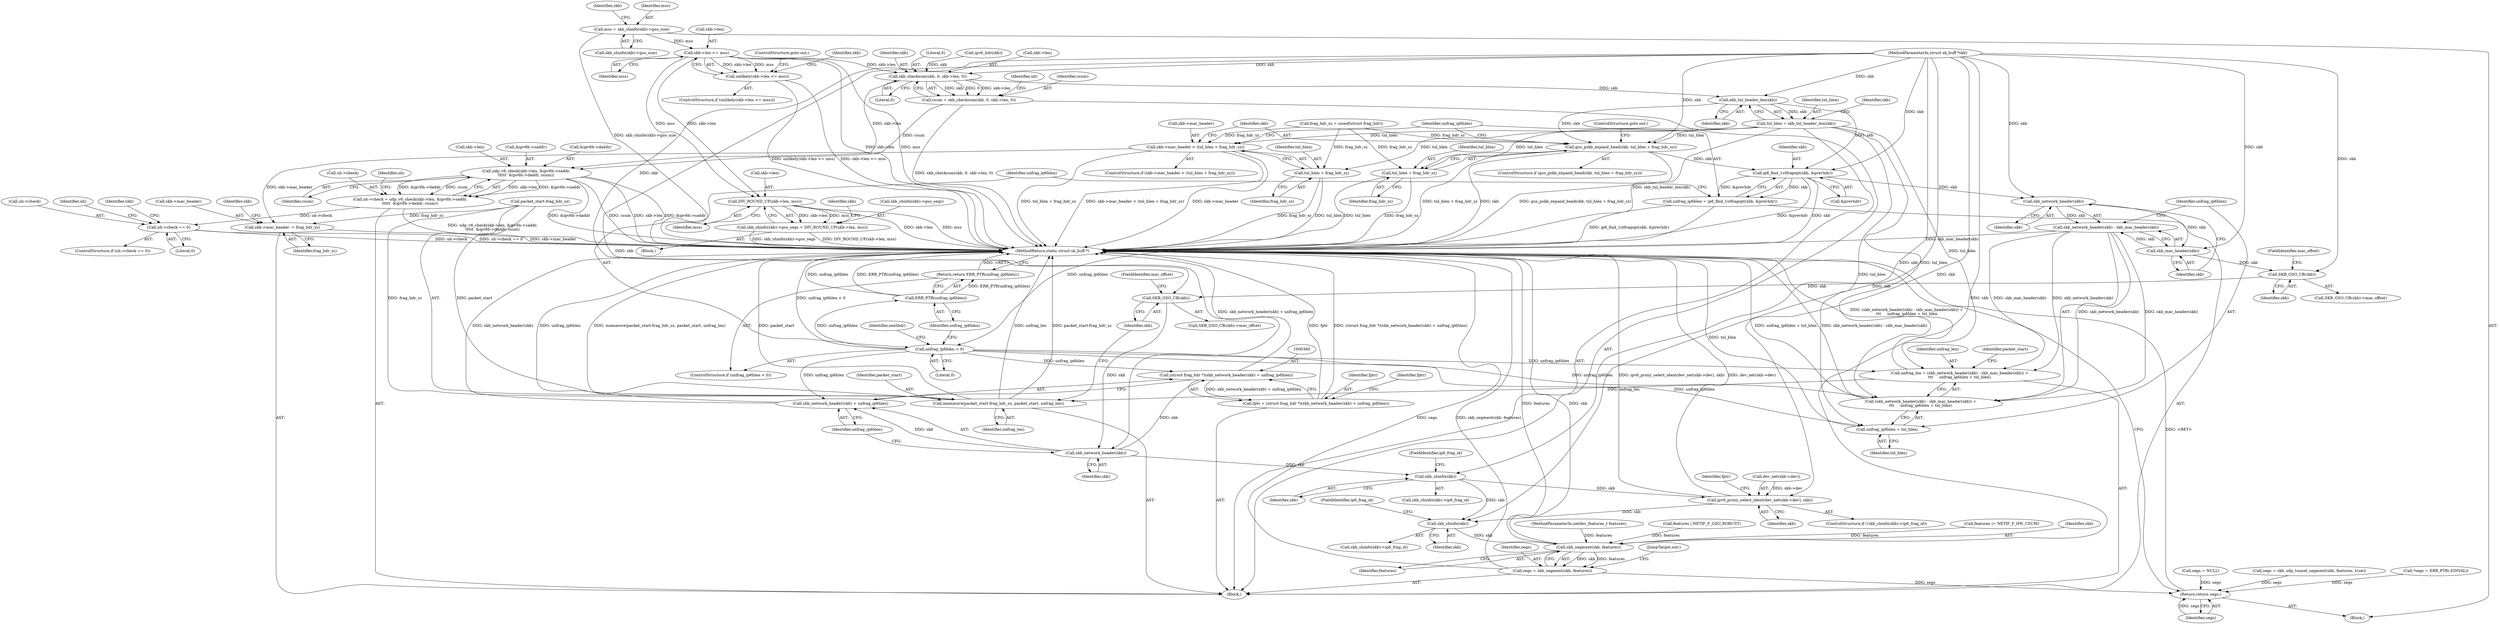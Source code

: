 digraph "0_linux_2423496af35d94a87156b063ea5cedffc10a70a1_2@pointer" {
"1000139" [label="(Call,skb->len <= mss)"];
"1000131" [label="(Call,mss = skb_shinfo(skb)->gso_size)"];
"1000138" [label="(Call,unlikely(skb->len <= mss))"];
"1000157" [label="(Call,DIV_ROUND_UP(skb->len, mss))"];
"1000152" [label="(Call,skb_shinfo(skb)->gso_segs = DIV_ROUND_UP(skb->len, mss))"];
"1000223" [label="(Call,skb_checksum(skb, 0, skb->len, 0))"];
"1000221" [label="(Call,csum = skb_checksum(skb, 0, skb->len, 0))"];
"1000234" [label="(Call,udp_v6_check(skb->len, &ipv6h->saddr,\n\t\t\t\t\t  &ipv6h->daddr, csum))"];
"1000230" [label="(Call,uh->check = udp_v6_check(skb->len, &ipv6h->saddr,\n\t\t\t\t\t  &ipv6h->daddr, csum))"];
"1000248" [label="(Call,uh->check == 0)"];
"1000273" [label="(Call,skb_tnl_header_len(skb))"];
"1000271" [label="(Call,tnl_hlen = skb_tnl_header_len(skb))"];
"1000276" [label="(Call,skb->mac_header < (tnl_hlen + frag_hdr_sz))"];
"1000347" [label="(Call,skb->mac_header -= frag_hdr_sz)"];
"1000280" [label="(Call,tnl_hlen + frag_hdr_sz)"];
"1000285" [label="(Call,gso_pskb_expand_head(skb, tnl_hlen + frag_hdr_sz))"];
"1000293" [label="(Call,ip6_find_1stfragopt(skb, &prevhdr))"];
"1000291" [label="(Call,unfrag_ip6hlen = ip6_find_1stfragopt(skb, &prevhdr))"];
"1000298" [label="(Call,unfrag_ip6hlen < 0)"];
"1000302" [label="(Call,ERR_PTR(unfrag_ip6hlen))"];
"1000301" [label="(Return,return ERR_PTR(unfrag_ip6hlen);)"];
"1000312" [label="(Call,unfrag_len = (skb_network_header(skb) - skb_mac_header(skb)) +\n\t\t\t     unfrag_ip6hlen + tnl_hlen)"];
"1000335" [label="(Call,memmove(packet_start-frag_hdr_sz, packet_start, unfrag_len))"];
"1000314" [label="(Call,(skb_network_header(skb) - skb_mac_header(skb)) +\n\t\t\t     unfrag_ip6hlen + tnl_hlen)"];
"1000320" [label="(Call,unfrag_ip6hlen + tnl_hlen)"];
"1000359" [label="(Call,(struct frag_hdr *)(skb_network_header(skb) + unfrag_ip6hlen))"];
"1000357" [label="(Call,fptr = (struct frag_hdr *)(skb_network_header(skb) + unfrag_ip6hlen))"];
"1000361" [label="(Call,skb_network_header(skb) + unfrag_ip6hlen)"];
"1000316" [label="(Call,skb_network_header(skb))"];
"1000315" [label="(Call,skb_network_header(skb) - skb_mac_header(skb))"];
"1000318" [label="(Call,skb_mac_header(skb))"];
"1000332" [label="(Call,SKB_GSO_CB(skb))"];
"1000343" [label="(Call,SKB_GSO_CB(skb))"];
"1000362" [label="(Call,skb_network_header(skb))"];
"1000378" [label="(Call,skb_shinfo(skb))"];
"1000381" [label="(Call,ipv6_proxy_select_ident(dev_net(skb->dev), skb))"];
"1000392" [label="(Call,skb_shinfo(skb))"];
"1000397" [label="(Call,skb_segment(skb, features))"];
"1000395" [label="(Call,segs = skb_segment(skb, features))"];
"1000401" [label="(Return,return segs;)"];
"1000287" [label="(Call,tnl_hlen + frag_hdr_sz)"];
"1000292" [label="(Identifier,unfrag_ip6hlen)"];
"1000242" [label="(Call,&ipv6h->daddr)"];
"1000315" [label="(Call,skb_network_header(skb) - skb_mac_header(skb))"];
"1000151" [label="(Block,)"];
"1000314" [label="(Call,(skb_network_header(skb) - skb_mac_header(skb)) +\n\t\t\t     unfrag_ip6hlen + tnl_hlen)"];
"1000362" [label="(Call,skb_network_header(skb))"];
"1000273" [label="(Call,skb_tnl_header_len(skb))"];
"1000232" [label="(Identifier,uh)"];
"1000137" [label="(ControlStructure,if (unlikely(skb->len <= mss)))"];
"1000386" [label="(Identifier,skb)"];
"1000381" [label="(Call,ipv6_proxy_select_ident(dev_net(skb->dev), skb))"];
"1000301" [label="(Return,return ERR_PTR(unfrag_ip6hlen);)"];
"1000380" [label="(FieldIdentifier,ip6_frag_id)"];
"1000277" [label="(Call,skb->mac_header)"];
"1000141" [label="(Identifier,skb)"];
"1000271" [label="(Call,tnl_hlen = skb_tnl_header_len(skb))"];
"1000290" [label="(ControlStructure,goto out;)"];
"1000402" [label="(Identifier,segs)"];
"1000344" [label="(Identifier,skb)"];
"1000275" [label="(ControlStructure,if (skb->mac_header < (tnl_hlen + frag_hdr_sz)))"];
"1000132" [label="(Identifier,mss)"];
"1000313" [label="(Identifier,unfrag_len)"];
"1000234" [label="(Call,udp_v6_check(skb->len, &ipv6h->saddr,\n\t\t\t\t\t  &ipv6h->daddr, csum))"];
"1000395" [label="(Call,segs = skb_segment(skb, features))"];
"1000379" [label="(Identifier,skb)"];
"1000144" [label="(ControlStructure,goto out;)"];
"1000287" [label="(Call,tnl_hlen + frag_hdr_sz)"];
"1000321" [label="(Identifier,unfrag_ip6hlen)"];
"1000319" [label="(Identifier,skb)"];
"1000247" [label="(ControlStructure,if (uh->check == 0))"];
"1000401" [label="(Return,return segs;)"];
"1000334" [label="(FieldIdentifier,mac_offset)"];
"1000335" [label="(Call,memmove(packet_start-frag_hdr_sz, packet_start, unfrag_len))"];
"1000367" [label="(Identifier,fptr)"];
"1000143" [label="(Identifier,mss)"];
"1000252" [label="(Literal,0)"];
"1000291" [label="(Call,unfrag_ip6hlen = ip6_find_1stfragopt(skb, &prevhdr))"];
"1000297" [label="(ControlStructure,if (unfrag_ip6hlen < 0))"];
"1000331" [label="(Call,SKB_GSO_CB(skb)->mac_offset)"];
"1000398" [label="(Identifier,skb)"];
"1000248" [label="(Call,uh->check == 0)"];
"1000109" [label="(MethodParameterIn,netdev_features_t features)"];
"1000340" [label="(Identifier,unfrag_len)"];
"1000161" [label="(Identifier,mss)"];
"1000375" [label="(ControlStructure,if (!skb_shinfo(skb)->ip6_frag_id))"];
"1000400" [label="(JumpTarget,out:)"];
"1000272" [label="(Identifier,tnl_hlen)"];
"1000226" [label="(Call,skb->len)"];
"1000288" [label="(Identifier,tnl_hlen)"];
"1000343" [label="(Call,SKB_GSO_CB(skb))"];
"1000260" [label="(Identifier,skb)"];
"1000231" [label="(Call,uh->check)"];
"1000361" [label="(Call,skb_network_header(skb) + unfrag_ip6hlen)"];
"1000378" [label="(Call,skb_shinfo(skb))"];
"1000351" [label="(Identifier,frag_hdr_sz)"];
"1000318" [label="(Call,skb_mac_header(skb))"];
"1000285" [label="(Call,gso_pskb_expand_head(skb, tnl_hlen + frag_hdr_sz))"];
"1000348" [label="(Call,skb->mac_header)"];
"1000250" [label="(Identifier,uh)"];
"1000224" [label="(Identifier,skb)"];
"1000345" [label="(FieldIdentifier,mac_offset)"];
"1000281" [label="(Identifier,tnl_hlen)"];
"1000294" [label="(Identifier,skb)"];
"1000222" [label="(Identifier,csum)"];
"1000249" [label="(Call,uh->check)"];
"1000157" [label="(Call,DIV_ROUND_UP(skb->len, mss))"];
"1000303" [label="(Identifier,unfrag_ip6hlen)"];
"1000110" [label="(Block,)"];
"1000305" [label="(Identifier,nexthdr)"];
"1000359" [label="(Call,(struct frag_hdr *)(skb_network_header(skb) + unfrag_ip6hlen))"];
"1000148" [label="(Call,features | NETIF_F_GSO_ROBUST)"];
"1000147" [label="(Identifier,skb)"];
"1000108" [label="(MethodParameterIn,struct sk_buff *skb)"];
"1000354" [label="(Identifier,skb)"];
"1000289" [label="(Identifier,frag_hdr_sz)"];
"1000230" [label="(Call,uh->check = udp_v6_check(skb->len, &ipv6h->saddr,\n\t\t\t\t\t  &ipv6h->daddr, csum))"];
"1000320" [label="(Call,unfrag_ip6hlen + tnl_hlen)"];
"1000299" [label="(Identifier,unfrag_ip6hlen)"];
"1000393" [label="(Identifier,skb)"];
"1000153" [label="(Call,skb_shinfo(skb)->gso_segs)"];
"1000133" [label="(Call,skb_shinfo(skb)->gso_size)"];
"1000300" [label="(Literal,0)"];
"1000131" [label="(Call,mss = skb_shinfo(skb)->gso_size)"];
"1000282" [label="(Identifier,frag_hdr_sz)"];
"1000347" [label="(Call,skb->mac_header -= frag_hdr_sz)"];
"1000268" [label="(Call,features |= NETIF_F_HW_CSUM)"];
"1000358" [label="(Identifier,fptr)"];
"1000274" [label="(Identifier,skb)"];
"1000280" [label="(Call,tnl_hlen + frag_hdr_sz)"];
"1000152" [label="(Call,skb_shinfo(skb)->gso_segs = DIV_ROUND_UP(skb->len, mss))"];
"1000174" [label="(Call,segs = NULL)"];
"1000276" [label="(Call,skb->mac_header < (tnl_hlen + frag_hdr_sz))"];
"1000317" [label="(Identifier,skb)"];
"1000336" [label="(Call,packet_start-frag_hdr_sz)"];
"1000394" [label="(FieldIdentifier,ip6_frag_id)"];
"1000158" [label="(Call,skb->len)"];
"1000403" [label="(MethodReturn,static struct sk_buff *)"];
"1000389" [label="(Identifier,fptr)"];
"1000342" [label="(Call,SKB_GSO_CB(skb)->mac_offset)"];
"1000324" [label="(Identifier,packet_start)"];
"1000392" [label="(Call,skb_shinfo(skb))"];
"1000364" [label="(Identifier,unfrag_ip6hlen)"];
"1000278" [label="(Identifier,skb)"];
"1000139" [label="(Call,skb->len <= mss)"];
"1000166" [label="(Identifier,skb)"];
"1000382" [label="(Call,dev_net(skb->dev))"];
"1000198" [label="(Block,)"];
"1000316" [label="(Call,skb_network_header(skb))"];
"1000221" [label="(Call,csum = skb_checksum(skb, 0, skb->len, 0))"];
"1000246" [label="(Identifier,csum)"];
"1000191" [label="(Call,segs = skb_udp_tunnel_segment(skb, features, true))"];
"1000223" [label="(Call,skb_checksum(skb, 0, skb->len, 0))"];
"1000332" [label="(Call,SKB_GSO_CB(skb))"];
"1000284" [label="(ControlStructure,if (gso_pskb_expand_head(skb, tnl_hlen + frag_hdr_sz)))"];
"1000225" [label="(Literal,0)"];
"1000295" [label="(Call,&prevhdr)"];
"1000140" [label="(Call,skb->len)"];
"1000286" [label="(Identifier,skb)"];
"1000138" [label="(Call,unlikely(skb->len <= mss))"];
"1000214" [label="(Call,ipv6_hdr(skb))"];
"1000298" [label="(Call,unfrag_ip6hlen < 0)"];
"1000312" [label="(Call,unfrag_len = (skb_network_header(skb) - skb_mac_header(skb)) +\n\t\t\t     unfrag_ip6hlen + tnl_hlen)"];
"1000391" [label="(Call,skb_shinfo(skb)->ip6_frag_id)"];
"1000396" [label="(Identifier,segs)"];
"1000229" [label="(Literal,0)"];
"1000125" [label="(Call,frag_hdr_sz = sizeof(struct frag_hdr))"];
"1000293" [label="(Call,ip6_find_1stfragopt(skb, &prevhdr))"];
"1000377" [label="(Call,skb_shinfo(skb)->ip6_frag_id)"];
"1000255" [label="(Identifier,uh)"];
"1000112" [label="(Call,*segs = ERR_PTR(-EINVAL))"];
"1000322" [label="(Identifier,tnl_hlen)"];
"1000235" [label="(Call,skb->len)"];
"1000397" [label="(Call,skb_segment(skb, features))"];
"1000238" [label="(Call,&ipv6h->saddr)"];
"1000399" [label="(Identifier,features)"];
"1000357" [label="(Call,fptr = (struct frag_hdr *)(skb_network_header(skb) + unfrag_ip6hlen))"];
"1000333" [label="(Identifier,skb)"];
"1000339" [label="(Identifier,packet_start)"];
"1000363" [label="(Identifier,skb)"];
"1000302" [label="(Call,ERR_PTR(unfrag_ip6hlen))"];
"1000139" -> "1000138"  [label="AST: "];
"1000139" -> "1000143"  [label="CFG: "];
"1000140" -> "1000139"  [label="AST: "];
"1000143" -> "1000139"  [label="AST: "];
"1000138" -> "1000139"  [label="CFG: "];
"1000139" -> "1000403"  [label="DDG: skb->len"];
"1000139" -> "1000403"  [label="DDG: mss"];
"1000139" -> "1000138"  [label="DDG: skb->len"];
"1000139" -> "1000138"  [label="DDG: mss"];
"1000131" -> "1000139"  [label="DDG: mss"];
"1000139" -> "1000157"  [label="DDG: skb->len"];
"1000139" -> "1000157"  [label="DDG: mss"];
"1000139" -> "1000223"  [label="DDG: skb->len"];
"1000131" -> "1000110"  [label="AST: "];
"1000131" -> "1000133"  [label="CFG: "];
"1000132" -> "1000131"  [label="AST: "];
"1000133" -> "1000131"  [label="AST: "];
"1000141" -> "1000131"  [label="CFG: "];
"1000131" -> "1000403"  [label="DDG: skb_shinfo(skb)->gso_size"];
"1000138" -> "1000137"  [label="AST: "];
"1000144" -> "1000138"  [label="CFG: "];
"1000147" -> "1000138"  [label="CFG: "];
"1000138" -> "1000403"  [label="DDG: skb->len <= mss"];
"1000138" -> "1000403"  [label="DDG: unlikely(skb->len <= mss)"];
"1000157" -> "1000152"  [label="AST: "];
"1000157" -> "1000161"  [label="CFG: "];
"1000158" -> "1000157"  [label="AST: "];
"1000161" -> "1000157"  [label="AST: "];
"1000152" -> "1000157"  [label="CFG: "];
"1000157" -> "1000403"  [label="DDG: skb->len"];
"1000157" -> "1000403"  [label="DDG: mss"];
"1000157" -> "1000152"  [label="DDG: skb->len"];
"1000157" -> "1000152"  [label="DDG: mss"];
"1000152" -> "1000151"  [label="AST: "];
"1000153" -> "1000152"  [label="AST: "];
"1000166" -> "1000152"  [label="CFG: "];
"1000152" -> "1000403"  [label="DDG: DIV_ROUND_UP(skb->len, mss)"];
"1000152" -> "1000403"  [label="DDG: skb_shinfo(skb)->gso_segs"];
"1000223" -> "1000221"  [label="AST: "];
"1000223" -> "1000229"  [label="CFG: "];
"1000224" -> "1000223"  [label="AST: "];
"1000225" -> "1000223"  [label="AST: "];
"1000226" -> "1000223"  [label="AST: "];
"1000229" -> "1000223"  [label="AST: "];
"1000221" -> "1000223"  [label="CFG: "];
"1000223" -> "1000221"  [label="DDG: skb"];
"1000223" -> "1000221"  [label="DDG: 0"];
"1000223" -> "1000221"  [label="DDG: skb->len"];
"1000214" -> "1000223"  [label="DDG: skb"];
"1000108" -> "1000223"  [label="DDG: skb"];
"1000223" -> "1000234"  [label="DDG: skb->len"];
"1000223" -> "1000273"  [label="DDG: skb"];
"1000221" -> "1000198"  [label="AST: "];
"1000222" -> "1000221"  [label="AST: "];
"1000232" -> "1000221"  [label="CFG: "];
"1000221" -> "1000403"  [label="DDG: skb_checksum(skb, 0, skb->len, 0)"];
"1000221" -> "1000234"  [label="DDG: csum"];
"1000234" -> "1000230"  [label="AST: "];
"1000234" -> "1000246"  [label="CFG: "];
"1000235" -> "1000234"  [label="AST: "];
"1000238" -> "1000234"  [label="AST: "];
"1000242" -> "1000234"  [label="AST: "];
"1000246" -> "1000234"  [label="AST: "];
"1000230" -> "1000234"  [label="CFG: "];
"1000234" -> "1000403"  [label="DDG: skb->len"];
"1000234" -> "1000403"  [label="DDG: &ipv6h->saddr"];
"1000234" -> "1000403"  [label="DDG: &ipv6h->daddr"];
"1000234" -> "1000403"  [label="DDG: csum"];
"1000234" -> "1000230"  [label="DDG: skb->len"];
"1000234" -> "1000230"  [label="DDG: &ipv6h->saddr"];
"1000234" -> "1000230"  [label="DDG: &ipv6h->daddr"];
"1000234" -> "1000230"  [label="DDG: csum"];
"1000230" -> "1000198"  [label="AST: "];
"1000231" -> "1000230"  [label="AST: "];
"1000250" -> "1000230"  [label="CFG: "];
"1000230" -> "1000403"  [label="DDG: udp_v6_check(skb->len, &ipv6h->saddr,\n\t\t\t\t\t  &ipv6h->daddr, csum)"];
"1000230" -> "1000248"  [label="DDG: uh->check"];
"1000248" -> "1000247"  [label="AST: "];
"1000248" -> "1000252"  [label="CFG: "];
"1000249" -> "1000248"  [label="AST: "];
"1000252" -> "1000248"  [label="AST: "];
"1000255" -> "1000248"  [label="CFG: "];
"1000260" -> "1000248"  [label="CFG: "];
"1000248" -> "1000403"  [label="DDG: uh->check == 0"];
"1000248" -> "1000403"  [label="DDG: uh->check"];
"1000273" -> "1000271"  [label="AST: "];
"1000273" -> "1000274"  [label="CFG: "];
"1000274" -> "1000273"  [label="AST: "];
"1000271" -> "1000273"  [label="CFG: "];
"1000273" -> "1000271"  [label="DDG: skb"];
"1000108" -> "1000273"  [label="DDG: skb"];
"1000273" -> "1000285"  [label="DDG: skb"];
"1000273" -> "1000293"  [label="DDG: skb"];
"1000271" -> "1000198"  [label="AST: "];
"1000272" -> "1000271"  [label="AST: "];
"1000278" -> "1000271"  [label="CFG: "];
"1000271" -> "1000403"  [label="DDG: skb_tnl_header_len(skb)"];
"1000271" -> "1000276"  [label="DDG: tnl_hlen"];
"1000271" -> "1000280"  [label="DDG: tnl_hlen"];
"1000271" -> "1000285"  [label="DDG: tnl_hlen"];
"1000271" -> "1000287"  [label="DDG: tnl_hlen"];
"1000271" -> "1000312"  [label="DDG: tnl_hlen"];
"1000271" -> "1000314"  [label="DDG: tnl_hlen"];
"1000271" -> "1000320"  [label="DDG: tnl_hlen"];
"1000276" -> "1000275"  [label="AST: "];
"1000276" -> "1000280"  [label="CFG: "];
"1000277" -> "1000276"  [label="AST: "];
"1000280" -> "1000276"  [label="AST: "];
"1000286" -> "1000276"  [label="CFG: "];
"1000292" -> "1000276"  [label="CFG: "];
"1000276" -> "1000403"  [label="DDG: tnl_hlen + frag_hdr_sz"];
"1000276" -> "1000403"  [label="DDG: skb->mac_header < (tnl_hlen + frag_hdr_sz)"];
"1000276" -> "1000403"  [label="DDG: skb->mac_header"];
"1000125" -> "1000276"  [label="DDG: frag_hdr_sz"];
"1000276" -> "1000347"  [label="DDG: skb->mac_header"];
"1000347" -> "1000198"  [label="AST: "];
"1000347" -> "1000351"  [label="CFG: "];
"1000348" -> "1000347"  [label="AST: "];
"1000351" -> "1000347"  [label="AST: "];
"1000354" -> "1000347"  [label="CFG: "];
"1000347" -> "1000403"  [label="DDG: skb->mac_header"];
"1000336" -> "1000347"  [label="DDG: frag_hdr_sz"];
"1000280" -> "1000282"  [label="CFG: "];
"1000281" -> "1000280"  [label="AST: "];
"1000282" -> "1000280"  [label="AST: "];
"1000280" -> "1000403"  [label="DDG: frag_hdr_sz"];
"1000280" -> "1000403"  [label="DDG: tnl_hlen"];
"1000125" -> "1000280"  [label="DDG: frag_hdr_sz"];
"1000285" -> "1000284"  [label="AST: "];
"1000285" -> "1000287"  [label="CFG: "];
"1000286" -> "1000285"  [label="AST: "];
"1000287" -> "1000285"  [label="AST: "];
"1000290" -> "1000285"  [label="CFG: "];
"1000292" -> "1000285"  [label="CFG: "];
"1000285" -> "1000403"  [label="DDG: skb"];
"1000285" -> "1000403"  [label="DDG: gso_pskb_expand_head(skb, tnl_hlen + frag_hdr_sz)"];
"1000285" -> "1000403"  [label="DDG: tnl_hlen + frag_hdr_sz"];
"1000108" -> "1000285"  [label="DDG: skb"];
"1000125" -> "1000285"  [label="DDG: frag_hdr_sz"];
"1000285" -> "1000293"  [label="DDG: skb"];
"1000293" -> "1000291"  [label="AST: "];
"1000293" -> "1000295"  [label="CFG: "];
"1000294" -> "1000293"  [label="AST: "];
"1000295" -> "1000293"  [label="AST: "];
"1000291" -> "1000293"  [label="CFG: "];
"1000293" -> "1000403"  [label="DDG: skb"];
"1000293" -> "1000403"  [label="DDG: &prevhdr"];
"1000293" -> "1000291"  [label="DDG: skb"];
"1000293" -> "1000291"  [label="DDG: &prevhdr"];
"1000108" -> "1000293"  [label="DDG: skb"];
"1000293" -> "1000316"  [label="DDG: skb"];
"1000291" -> "1000198"  [label="AST: "];
"1000292" -> "1000291"  [label="AST: "];
"1000299" -> "1000291"  [label="CFG: "];
"1000291" -> "1000403"  [label="DDG: ip6_find_1stfragopt(skb, &prevhdr)"];
"1000291" -> "1000298"  [label="DDG: unfrag_ip6hlen"];
"1000298" -> "1000297"  [label="AST: "];
"1000298" -> "1000300"  [label="CFG: "];
"1000299" -> "1000298"  [label="AST: "];
"1000300" -> "1000298"  [label="AST: "];
"1000303" -> "1000298"  [label="CFG: "];
"1000305" -> "1000298"  [label="CFG: "];
"1000298" -> "1000403"  [label="DDG: unfrag_ip6hlen < 0"];
"1000298" -> "1000302"  [label="DDG: unfrag_ip6hlen"];
"1000298" -> "1000312"  [label="DDG: unfrag_ip6hlen"];
"1000298" -> "1000314"  [label="DDG: unfrag_ip6hlen"];
"1000298" -> "1000320"  [label="DDG: unfrag_ip6hlen"];
"1000298" -> "1000359"  [label="DDG: unfrag_ip6hlen"];
"1000298" -> "1000361"  [label="DDG: unfrag_ip6hlen"];
"1000302" -> "1000301"  [label="AST: "];
"1000302" -> "1000303"  [label="CFG: "];
"1000303" -> "1000302"  [label="AST: "];
"1000301" -> "1000302"  [label="CFG: "];
"1000302" -> "1000403"  [label="DDG: unfrag_ip6hlen"];
"1000302" -> "1000403"  [label="DDG: ERR_PTR(unfrag_ip6hlen)"];
"1000302" -> "1000301"  [label="DDG: ERR_PTR(unfrag_ip6hlen)"];
"1000301" -> "1000297"  [label="AST: "];
"1000403" -> "1000301"  [label="CFG: "];
"1000301" -> "1000403"  [label="DDG: <RET>"];
"1000312" -> "1000198"  [label="AST: "];
"1000312" -> "1000314"  [label="CFG: "];
"1000313" -> "1000312"  [label="AST: "];
"1000314" -> "1000312"  [label="AST: "];
"1000324" -> "1000312"  [label="CFG: "];
"1000312" -> "1000403"  [label="DDG: (skb_network_header(skb) - skb_mac_header(skb)) +\n\t\t\t     unfrag_ip6hlen + tnl_hlen"];
"1000315" -> "1000312"  [label="DDG: skb_network_header(skb)"];
"1000315" -> "1000312"  [label="DDG: skb_mac_header(skb)"];
"1000312" -> "1000335"  [label="DDG: unfrag_len"];
"1000335" -> "1000198"  [label="AST: "];
"1000335" -> "1000340"  [label="CFG: "];
"1000336" -> "1000335"  [label="AST: "];
"1000339" -> "1000335"  [label="AST: "];
"1000340" -> "1000335"  [label="AST: "];
"1000344" -> "1000335"  [label="CFG: "];
"1000335" -> "1000403"  [label="DDG: packet_start"];
"1000335" -> "1000403"  [label="DDG: packet_start-frag_hdr_sz"];
"1000335" -> "1000403"  [label="DDG: unfrag_len"];
"1000335" -> "1000403"  [label="DDG: memmove(packet_start-frag_hdr_sz, packet_start, unfrag_len)"];
"1000336" -> "1000335"  [label="DDG: packet_start"];
"1000336" -> "1000335"  [label="DDG: frag_hdr_sz"];
"1000314" -> "1000320"  [label="CFG: "];
"1000315" -> "1000314"  [label="AST: "];
"1000320" -> "1000314"  [label="AST: "];
"1000314" -> "1000403"  [label="DDG: skb_network_header(skb) - skb_mac_header(skb)"];
"1000314" -> "1000403"  [label="DDG: unfrag_ip6hlen + tnl_hlen"];
"1000315" -> "1000314"  [label="DDG: skb_network_header(skb)"];
"1000315" -> "1000314"  [label="DDG: skb_mac_header(skb)"];
"1000320" -> "1000322"  [label="CFG: "];
"1000321" -> "1000320"  [label="AST: "];
"1000322" -> "1000320"  [label="AST: "];
"1000320" -> "1000403"  [label="DDG: tnl_hlen"];
"1000359" -> "1000357"  [label="AST: "];
"1000359" -> "1000361"  [label="CFG: "];
"1000360" -> "1000359"  [label="AST: "];
"1000361" -> "1000359"  [label="AST: "];
"1000357" -> "1000359"  [label="CFG: "];
"1000359" -> "1000403"  [label="DDG: skb_network_header(skb) + unfrag_ip6hlen"];
"1000359" -> "1000357"  [label="DDG: skb_network_header(skb) + unfrag_ip6hlen"];
"1000362" -> "1000359"  [label="DDG: skb"];
"1000357" -> "1000198"  [label="AST: "];
"1000358" -> "1000357"  [label="AST: "];
"1000367" -> "1000357"  [label="CFG: "];
"1000357" -> "1000403"  [label="DDG: fptr"];
"1000357" -> "1000403"  [label="DDG: (struct frag_hdr *)(skb_network_header(skb) + unfrag_ip6hlen)"];
"1000361" -> "1000364"  [label="CFG: "];
"1000362" -> "1000361"  [label="AST: "];
"1000364" -> "1000361"  [label="AST: "];
"1000361" -> "1000403"  [label="DDG: unfrag_ip6hlen"];
"1000361" -> "1000403"  [label="DDG: skb_network_header(skb)"];
"1000362" -> "1000361"  [label="DDG: skb"];
"1000316" -> "1000315"  [label="AST: "];
"1000316" -> "1000317"  [label="CFG: "];
"1000317" -> "1000316"  [label="AST: "];
"1000319" -> "1000316"  [label="CFG: "];
"1000316" -> "1000315"  [label="DDG: skb"];
"1000108" -> "1000316"  [label="DDG: skb"];
"1000316" -> "1000318"  [label="DDG: skb"];
"1000315" -> "1000318"  [label="CFG: "];
"1000318" -> "1000315"  [label="AST: "];
"1000321" -> "1000315"  [label="CFG: "];
"1000315" -> "1000403"  [label="DDG: skb_mac_header(skb)"];
"1000318" -> "1000315"  [label="DDG: skb"];
"1000318" -> "1000319"  [label="CFG: "];
"1000319" -> "1000318"  [label="AST: "];
"1000108" -> "1000318"  [label="DDG: skb"];
"1000318" -> "1000332"  [label="DDG: skb"];
"1000332" -> "1000331"  [label="AST: "];
"1000332" -> "1000333"  [label="CFG: "];
"1000333" -> "1000332"  [label="AST: "];
"1000334" -> "1000332"  [label="CFG: "];
"1000108" -> "1000332"  [label="DDG: skb"];
"1000332" -> "1000343"  [label="DDG: skb"];
"1000343" -> "1000342"  [label="AST: "];
"1000343" -> "1000344"  [label="CFG: "];
"1000344" -> "1000343"  [label="AST: "];
"1000345" -> "1000343"  [label="CFG: "];
"1000108" -> "1000343"  [label="DDG: skb"];
"1000343" -> "1000362"  [label="DDG: skb"];
"1000362" -> "1000363"  [label="CFG: "];
"1000363" -> "1000362"  [label="AST: "];
"1000364" -> "1000362"  [label="CFG: "];
"1000108" -> "1000362"  [label="DDG: skb"];
"1000362" -> "1000378"  [label="DDG: skb"];
"1000378" -> "1000377"  [label="AST: "];
"1000378" -> "1000379"  [label="CFG: "];
"1000379" -> "1000378"  [label="AST: "];
"1000380" -> "1000378"  [label="CFG: "];
"1000108" -> "1000378"  [label="DDG: skb"];
"1000378" -> "1000381"  [label="DDG: skb"];
"1000378" -> "1000392"  [label="DDG: skb"];
"1000381" -> "1000375"  [label="AST: "];
"1000381" -> "1000386"  [label="CFG: "];
"1000382" -> "1000381"  [label="AST: "];
"1000386" -> "1000381"  [label="AST: "];
"1000389" -> "1000381"  [label="CFG: "];
"1000381" -> "1000403"  [label="DDG: dev_net(skb->dev)"];
"1000381" -> "1000403"  [label="DDG: ipv6_proxy_select_ident(dev_net(skb->dev), skb)"];
"1000382" -> "1000381"  [label="DDG: skb->dev"];
"1000108" -> "1000381"  [label="DDG: skb"];
"1000381" -> "1000392"  [label="DDG: skb"];
"1000392" -> "1000391"  [label="AST: "];
"1000392" -> "1000393"  [label="CFG: "];
"1000393" -> "1000392"  [label="AST: "];
"1000394" -> "1000392"  [label="CFG: "];
"1000108" -> "1000392"  [label="DDG: skb"];
"1000392" -> "1000397"  [label="DDG: skb"];
"1000397" -> "1000395"  [label="AST: "];
"1000397" -> "1000399"  [label="CFG: "];
"1000398" -> "1000397"  [label="AST: "];
"1000399" -> "1000397"  [label="AST: "];
"1000395" -> "1000397"  [label="CFG: "];
"1000397" -> "1000403"  [label="DDG: skb"];
"1000397" -> "1000403"  [label="DDG: features"];
"1000397" -> "1000395"  [label="DDG: skb"];
"1000397" -> "1000395"  [label="DDG: features"];
"1000108" -> "1000397"  [label="DDG: skb"];
"1000268" -> "1000397"  [label="DDG: features"];
"1000148" -> "1000397"  [label="DDG: features"];
"1000109" -> "1000397"  [label="DDG: features"];
"1000395" -> "1000198"  [label="AST: "];
"1000396" -> "1000395"  [label="AST: "];
"1000400" -> "1000395"  [label="CFG: "];
"1000395" -> "1000403"  [label="DDG: segs"];
"1000395" -> "1000403"  [label="DDG: skb_segment(skb, features)"];
"1000395" -> "1000401"  [label="DDG: segs"];
"1000401" -> "1000110"  [label="AST: "];
"1000401" -> "1000402"  [label="CFG: "];
"1000402" -> "1000401"  [label="AST: "];
"1000403" -> "1000401"  [label="CFG: "];
"1000401" -> "1000403"  [label="DDG: <RET>"];
"1000402" -> "1000401"  [label="DDG: segs"];
"1000112" -> "1000401"  [label="DDG: segs"];
"1000191" -> "1000401"  [label="DDG: segs"];
"1000174" -> "1000401"  [label="DDG: segs"];
"1000287" -> "1000289"  [label="CFG: "];
"1000288" -> "1000287"  [label="AST: "];
"1000289" -> "1000287"  [label="AST: "];
"1000287" -> "1000403"  [label="DDG: frag_hdr_sz"];
"1000287" -> "1000403"  [label="DDG: tnl_hlen"];
"1000125" -> "1000287"  [label="DDG: frag_hdr_sz"];
}
